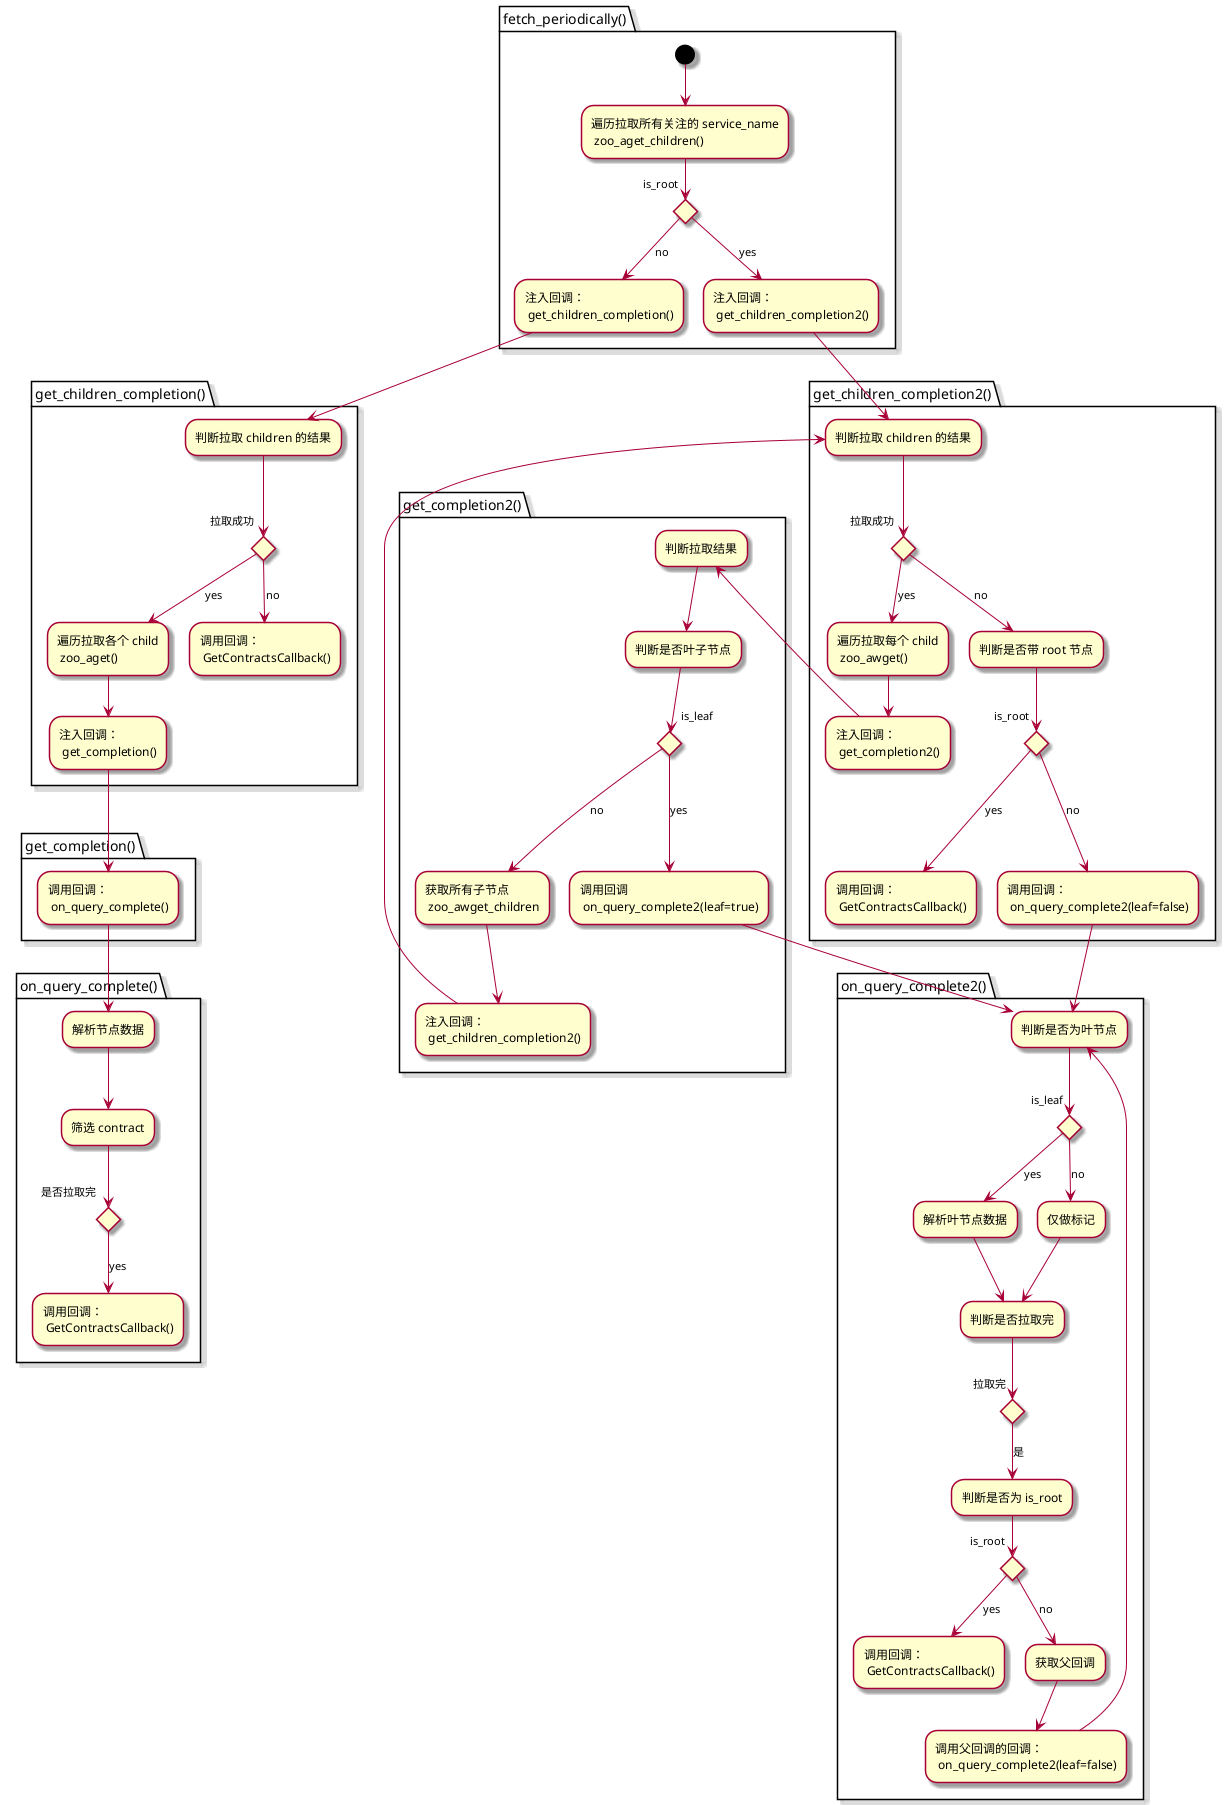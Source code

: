 @startuml
skin rose

partition fetch_periodically() {
    (*)-->"遍历拉取所有关注的 service_name\n zoo_aget_children()"
    if "is_root" then
        -->[yes] "注入回调：\n get_children_completion2()"  as reg_child2_1
    else
        -->[no] "注入回调：\n get_children_completion()" as reg_child_1
    endif
}

partition get_children_completion2() {
    reg_child2_1-->"判断拉取 children 的结果" as children2
    if "拉取成功" then
        -->[yes] "遍历拉取每个 child\n zoo_awget()"
        -->"注入回调：\n get_completion2()"
    else
        -->[no] "判断是否带 root 节点"
        if "is_root" then
            -->[yes]"调用回调：\n GetContractsCallback()" as get_contract1
        else
            -->[no] "调用回调：\n on_query_complete2(leaf=false)" as on_query1
        endif
    endif
}

partition get_children_completion() {
    reg_child_1 --> "判断拉取 children 的结果" as children1
    if "拉取成功" then
        -->[yes] "遍历拉取各个 child\n zoo_aget()"
        -->"注入回调：\n get_completion()" as call_complelion_1
    else
        -->[no]"调用回调：\n GetContractsCallback()" as get_contract3
    endif
}

partition get_completion2() {
    "注入回调：\n get_completion2()"-->"判断拉取结果" as node2
    -->"判断是否叶子节点"
    if "is_leaf" then
        -->[no]"获取所有子节点\n zoo_awget_children"
        -->"注入回调：\n get_children_completion2()" as reg_child2_2
        -->children2
    else
        -->[yes]"调用回调\n on_query_complete2(leaf=true)" as call_query2_2
    endif
}

partition get_completion() {
    call_complelion_1 --> "调用回调：\n on_query_complete()" as call_query1
}

partition on_query_complete2() {
    call_query2_2 -->"判断是否为叶节点" as query2
    on_query1-->query2
    if "is_leaf" then
        -->[yes] "解析叶节点数据"
        -->"判断是否拉取完" as query_comp
    else
        -->[no] "仅做标记"
        -->query_comp
    endif
    if "拉取完" then
        -->[是]"判断是否为 is_root"
        if "is_root" then
            -->[yes]"调用回调：\n GetContractsCallback()" as get_contract2
        else
            -->[no] "获取父回调"
            --> "调用父回调的回调：\n on_query_complete2(leaf=false)" as on_query2
            --> query2
        endif
    endif
}

partition on_query_complete() {
    call_query1 --> "解析节点数据" as query1_begin
    --> "筛选 contract"
    if "是否拉取完" then
        -->[yes] "调用回调：\n GetContractsCallback()" as get_contract4
    endif
}


' partition GetContractsCallback() {
'     get_contract1-->"处理获取到的 contract_map" as get_contract_begin    
'     get_contract2--> get_contract_begin    
' }
@enduml